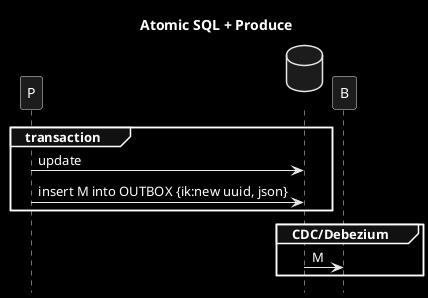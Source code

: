 @startuml
title Atomic SQL + Produce
hide footbox
skinparam monochrome reverse
database " " as DB order 9
participant B order 10

group transaction
    P->DB: update
    P->DB: insert M into OUTBOX {ik:new uuid, json}
end

'Poller->DB: M{ik} = select from OUTBOX
'Poller->B: M{ik}
'Poller->DB!!: delete M from OUTBOX
'Poller->DB: M{ik} = select from OUTBOX
'Poller->B: M{ik}


group CDC/Debezium
    DB->B: M
end
@enduml

